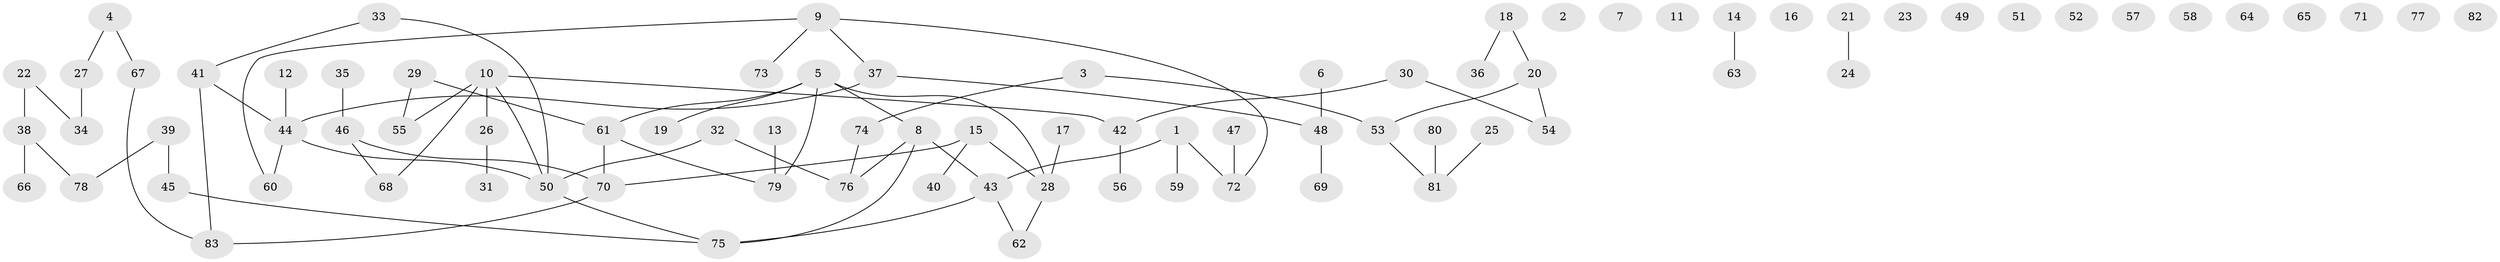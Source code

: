 // coarse degree distribution, {5: 0.017543859649122806, 0: 0.2807017543859649, 3: 0.12280701754385964, 2: 0.24561403508771928, 7: 0.03508771929824561, 1: 0.21052631578947367, 6: 0.03508771929824561, 4: 0.05263157894736842}
// Generated by graph-tools (version 1.1) at 2025/41/03/06/25 10:41:20]
// undirected, 83 vertices, 78 edges
graph export_dot {
graph [start="1"]
  node [color=gray90,style=filled];
  1;
  2;
  3;
  4;
  5;
  6;
  7;
  8;
  9;
  10;
  11;
  12;
  13;
  14;
  15;
  16;
  17;
  18;
  19;
  20;
  21;
  22;
  23;
  24;
  25;
  26;
  27;
  28;
  29;
  30;
  31;
  32;
  33;
  34;
  35;
  36;
  37;
  38;
  39;
  40;
  41;
  42;
  43;
  44;
  45;
  46;
  47;
  48;
  49;
  50;
  51;
  52;
  53;
  54;
  55;
  56;
  57;
  58;
  59;
  60;
  61;
  62;
  63;
  64;
  65;
  66;
  67;
  68;
  69;
  70;
  71;
  72;
  73;
  74;
  75;
  76;
  77;
  78;
  79;
  80;
  81;
  82;
  83;
  1 -- 43;
  1 -- 59;
  1 -- 72;
  3 -- 53;
  3 -- 74;
  4 -- 27;
  4 -- 67;
  5 -- 8;
  5 -- 19;
  5 -- 28;
  5 -- 61;
  5 -- 79;
  6 -- 48;
  8 -- 43;
  8 -- 75;
  8 -- 76;
  9 -- 37;
  9 -- 60;
  9 -- 72;
  9 -- 73;
  10 -- 26;
  10 -- 42;
  10 -- 50;
  10 -- 55;
  10 -- 68;
  12 -- 44;
  13 -- 79;
  14 -- 63;
  15 -- 28;
  15 -- 40;
  15 -- 70;
  17 -- 28;
  18 -- 20;
  18 -- 36;
  20 -- 53;
  20 -- 54;
  21 -- 24;
  22 -- 34;
  22 -- 38;
  25 -- 81;
  26 -- 31;
  27 -- 34;
  28 -- 62;
  29 -- 55;
  29 -- 61;
  30 -- 42;
  30 -- 54;
  32 -- 50;
  32 -- 76;
  33 -- 41;
  33 -- 50;
  35 -- 46;
  37 -- 44;
  37 -- 48;
  38 -- 66;
  38 -- 78;
  39 -- 45;
  39 -- 78;
  41 -- 44;
  41 -- 83;
  42 -- 56;
  43 -- 62;
  43 -- 75;
  44 -- 50;
  44 -- 60;
  45 -- 75;
  46 -- 68;
  46 -- 70;
  47 -- 72;
  48 -- 69;
  50 -- 75;
  53 -- 81;
  61 -- 70;
  61 -- 79;
  67 -- 83;
  70 -- 83;
  74 -- 76;
  80 -- 81;
}

